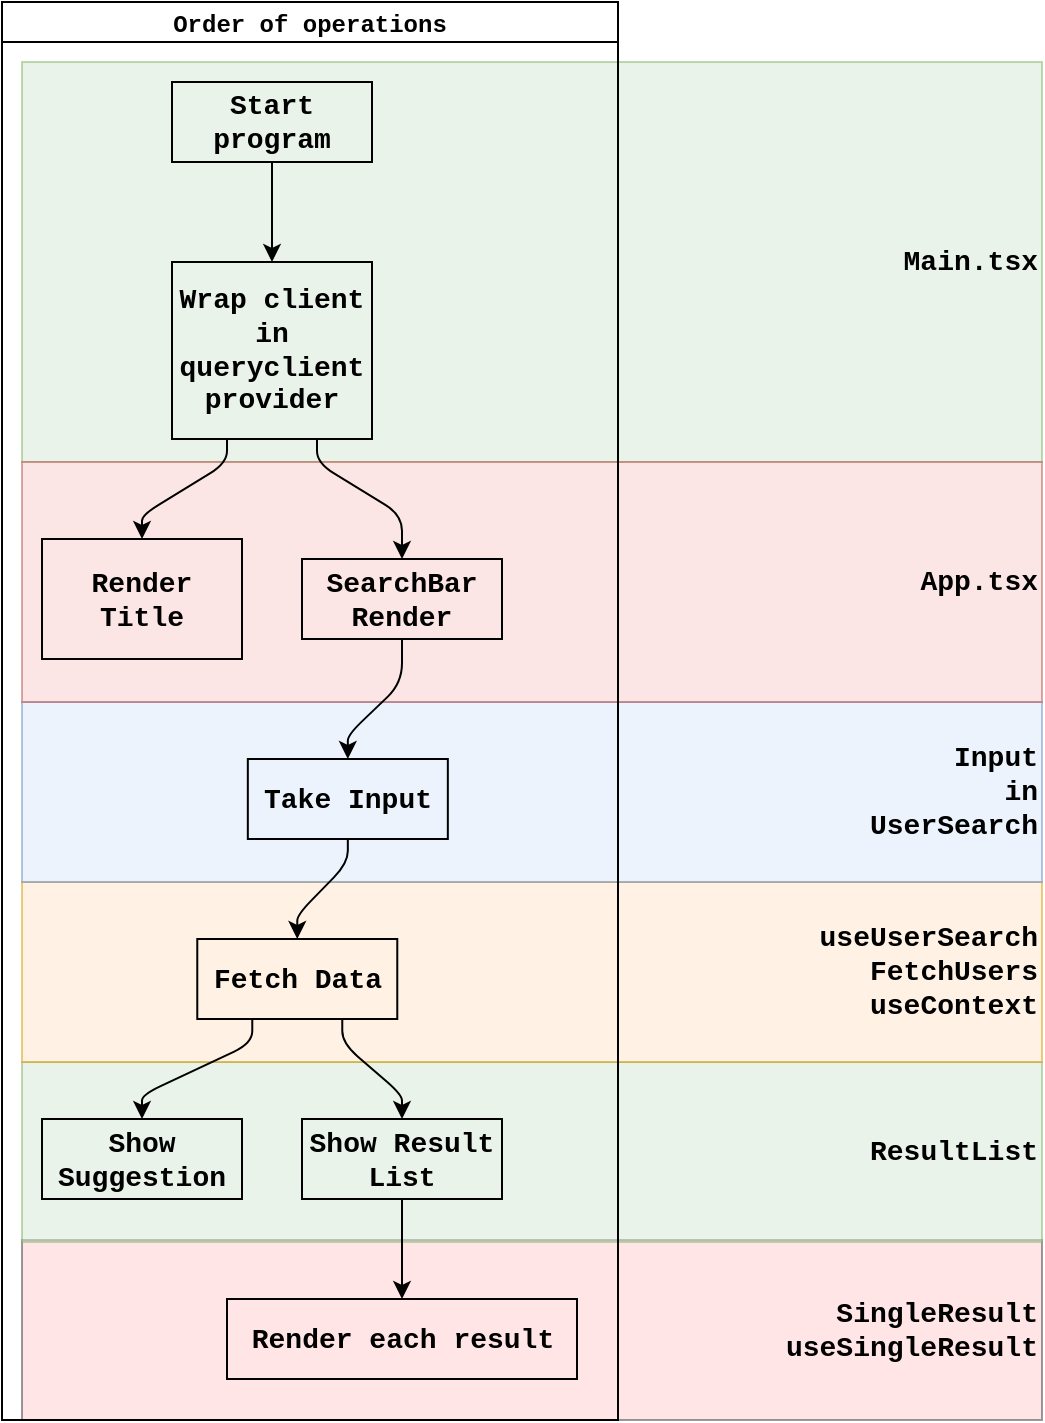 <mxfile version="24.4.4" type="github">
  <diagram id="yPxyJZ8AM_hMuL3Unpa9" name="complex gitflow">
    <mxGraphModel dx="1086" dy="865" grid="1" gridSize="10" guides="1" tooltips="1" connect="1" arrows="1" fold="1" page="1" pageScale="1" pageWidth="1100" pageHeight="850" math="0" shadow="0">
      <root>
        <mxCell id="0" />
        <mxCell id="1" parent="0" />
        <mxCell id="pSRFpLWkt5KEMf-9QIBS-77" value="&lt;div style=&quot;&quot;&gt;SingleResult&lt;br&gt;useSingleResult&lt;/div&gt;" style="rounded=0;whiteSpace=wrap;html=1;align=right;verticalAlign=middle;fontFamily=Courier New;fontSize=14;fontStyle=1;fillColor=#ffcccc;strokeColor=#36393d;opacity=50;" vertex="1" parent="1">
          <mxGeometry x="10" y="619" width="510" height="90" as="geometry" />
        </mxCell>
        <mxCell id="pSRFpLWkt5KEMf-9QIBS-76" value="&lt;div style=&quot;&quot;&gt;ResultList&lt;/div&gt;" style="rounded=0;whiteSpace=wrap;html=1;align=right;verticalAlign=middle;fontFamily=Courier New;fontSize=14;fontStyle=1;fillColor=#d5e8d4;strokeColor=#82b366;opacity=50;" vertex="1" parent="1">
          <mxGeometry x="10" y="530" width="510" height="90" as="geometry" />
        </mxCell>
        <mxCell id="pSRFpLWkt5KEMf-9QIBS-74" value="&lt;div style=&quot;&quot;&gt;useUserSearch&lt;br&gt;FetchUsers&lt;br&gt;useContext&lt;/div&gt;" style="rounded=0;whiteSpace=wrap;html=1;align=right;verticalAlign=middle;fontFamily=Courier New;fontSize=14;fontStyle=1;fillColor=#ffe6cc;strokeColor=#d79b00;opacity=50;" vertex="1" parent="1">
          <mxGeometry x="10" y="440" width="510" height="90" as="geometry" />
        </mxCell>
        <mxCell id="pSRFpLWkt5KEMf-9QIBS-73" value="&lt;div style=&quot;&quot;&gt;Input&lt;br&gt;in&lt;br&gt;UserSearch&lt;/div&gt;" style="rounded=0;whiteSpace=wrap;html=1;align=right;verticalAlign=middle;fontFamily=Courier New;fontSize=14;fontStyle=1;fillColor=#dae8fc;strokeColor=#6c8ebf;opacity=50;" vertex="1" parent="1">
          <mxGeometry x="10" y="350" width="510" height="90" as="geometry" />
        </mxCell>
        <mxCell id="pSRFpLWkt5KEMf-9QIBS-71" value="&lt;div style=&quot;&quot;&gt;&lt;span style=&quot;background-color: initial;&quot;&gt;Main.tsx&lt;/span&gt;&lt;/div&gt;" style="rounded=0;whiteSpace=wrap;html=1;align=right;verticalAlign=middle;fontFamily=Courier New;fontSize=14;fontStyle=1;fillColor=#d5e8d4;strokeColor=#82b366;opacity=50;" vertex="1" parent="1">
          <mxGeometry x="10" y="30" width="510" height="200" as="geometry" />
        </mxCell>
        <mxCell id="pSRFpLWkt5KEMf-9QIBS-72" value="&lt;div style=&quot;&quot;&gt;&lt;span style=&quot;background-color: initial;&quot;&gt;App.tsx&lt;/span&gt;&lt;/div&gt;" style="rounded=0;whiteSpace=wrap;html=1;align=right;verticalAlign=middle;fontFamily=Courier New;fontSize=14;fontStyle=1;fillColor=#f8cecc;strokeColor=#b85450;opacity=50;" vertex="1" parent="1">
          <mxGeometry x="10" y="230" width="510" height="120" as="geometry" />
        </mxCell>
        <mxCell id="pSRFpLWkt5KEMf-9QIBS-17" value="Order of operations" style="swimlane;startSize=20;horizontal=1;childLayout=flowLayout;flowOrientation=north;resizable=0;interRankCellSpacing=50;containerType=tree;fontSize=12;align=center;verticalAlign=middle;fontFamily=Courier New;fontColor=default;fontStyle=1;fillColor=none;gradientColor=none;" vertex="1" parent="1">
          <mxGeometry width="308" height="709" as="geometry" />
        </mxCell>
        <mxCell id="pSRFpLWkt5KEMf-9QIBS-18" value="Start program" style="whiteSpace=wrap;html=1;align=center;verticalAlign=middle;fontFamily=Courier New;fontSize=14;fontColor=default;fontStyle=1;fillColor=none;gradientColor=none;" vertex="1" parent="pSRFpLWkt5KEMf-9QIBS-17">
          <mxGeometry x="85" y="40" width="100" height="40" as="geometry" />
        </mxCell>
        <mxCell id="pSRFpLWkt5KEMf-9QIBS-19" value="Wrap client in queryclient provider" style="whiteSpace=wrap;html=1;align=center;verticalAlign=middle;fontFamily=Courier New;fontSize=14;fontColor=default;fontStyle=1;fillColor=none;gradientColor=none;" vertex="1" parent="pSRFpLWkt5KEMf-9QIBS-17">
          <mxGeometry x="85" y="130" width="100" height="88.5" as="geometry" />
        </mxCell>
        <mxCell id="pSRFpLWkt5KEMf-9QIBS-20" value="" style="html=1;rounded=1;curved=0;sourcePerimeterSpacing=0;targetPerimeterSpacing=0;startSize=6;endSize=6;fontFamily=Courier New;fontSize=14;fontColor=default;fontStyle=1;noEdgeStyle=1;orthogonal=1;" edge="1" parent="pSRFpLWkt5KEMf-9QIBS-17" source="pSRFpLWkt5KEMf-9QIBS-18" target="pSRFpLWkt5KEMf-9QIBS-19">
          <mxGeometry relative="1" as="geometry">
            <Array as="points">
              <mxPoint x="135" y="92" />
              <mxPoint x="135" y="118" />
            </Array>
          </mxGeometry>
        </mxCell>
        <mxCell id="pSRFpLWkt5KEMf-9QIBS-43" value="" style="html=1;rounded=1;curved=0;sourcePerimeterSpacing=0;targetPerimeterSpacing=0;startSize=6;endSize=6;fontFamily=Courier New;fontSize=14;fontColor=default;fontStyle=1;noEdgeStyle=1;orthogonal=1;" edge="1" target="pSRFpLWkt5KEMf-9QIBS-44" source="pSRFpLWkt5KEMf-9QIBS-19" parent="pSRFpLWkt5KEMf-9QIBS-17">
          <mxGeometry relative="1" as="geometry">
            <mxPoint x="790" y="1520" as="sourcePoint" />
            <Array as="points">
              <mxPoint x="112.5" y="230.5" />
              <mxPoint x="70" y="256.5" />
            </Array>
          </mxGeometry>
        </mxCell>
        <mxCell id="pSRFpLWkt5KEMf-9QIBS-44" value="&lt;div&gt;Render Title&lt;/div&gt;" style="whiteSpace=wrap;html=1;align=center;verticalAlign=middle;fontFamily=Courier New;fontSize=14;fontColor=default;fontStyle=1;fillColor=none;gradientColor=none;" vertex="1" parent="pSRFpLWkt5KEMf-9QIBS-17">
          <mxGeometry x="20" y="268.5" width="100" height="60" as="geometry" />
        </mxCell>
        <mxCell id="pSRFpLWkt5KEMf-9QIBS-49" value="" style="html=1;rounded=1;curved=0;sourcePerimeterSpacing=0;targetPerimeterSpacing=0;startSize=6;endSize=6;fontFamily=Courier New;fontSize=14;fontColor=default;fontStyle=1;noEdgeStyle=1;orthogonal=1;" edge="1" target="pSRFpLWkt5KEMf-9QIBS-50" source="pSRFpLWkt5KEMf-9QIBS-19" parent="pSRFpLWkt5KEMf-9QIBS-17">
          <mxGeometry relative="1" as="geometry">
            <mxPoint x="730" y="1400" as="sourcePoint" />
            <Array as="points">
              <mxPoint x="157.5" y="230.5" />
              <mxPoint x="200" y="256.5" />
            </Array>
          </mxGeometry>
        </mxCell>
        <mxCell id="pSRFpLWkt5KEMf-9QIBS-50" value="SearchBar&lt;br&gt;Render" style="whiteSpace=wrap;html=1;align=center;verticalAlign=middle;fontFamily=Courier New;fontSize=14;fontColor=default;fontStyle=1;fillColor=none;gradientColor=none;" vertex="1" parent="pSRFpLWkt5KEMf-9QIBS-17">
          <mxGeometry x="150" y="278.5" width="100" height="40" as="geometry" />
        </mxCell>
        <mxCell id="pSRFpLWkt5KEMf-9QIBS-51" value="" style="html=1;rounded=1;curved=0;sourcePerimeterSpacing=0;targetPerimeterSpacing=0;startSize=6;endSize=6;fontFamily=Courier New;fontSize=14;fontColor=default;fontStyle=1;noEdgeStyle=1;orthogonal=1;" edge="1" target="pSRFpLWkt5KEMf-9QIBS-52" source="pSRFpLWkt5KEMf-9QIBS-50" parent="pSRFpLWkt5KEMf-9QIBS-17">
          <mxGeometry relative="1" as="geometry">
            <mxPoint x="738" y="1330" as="sourcePoint" />
            <Array as="points">
              <mxPoint x="200" y="340.5" />
              <mxPoint x="172.917" y="366.5" />
            </Array>
          </mxGeometry>
        </mxCell>
        <mxCell id="pSRFpLWkt5KEMf-9QIBS-52" value="Take Input" style="whiteSpace=wrap;html=1;align=center;verticalAlign=middle;fontFamily=Courier New;fontSize=14;fontColor=default;fontStyle=1;fillColor=none;gradientColor=none;" vertex="1" parent="pSRFpLWkt5KEMf-9QIBS-17">
          <mxGeometry x="122.917" y="378.5" width="100" height="40" as="geometry" />
        </mxCell>
        <mxCell id="pSRFpLWkt5KEMf-9QIBS-53" value="" style="html=1;rounded=1;curved=0;sourcePerimeterSpacing=0;targetPerimeterSpacing=0;startSize=6;endSize=6;fontFamily=Courier New;fontSize=14;fontColor=default;fontStyle=1;noEdgeStyle=1;orthogonal=1;" edge="1" target="pSRFpLWkt5KEMf-9QIBS-54" source="pSRFpLWkt5KEMf-9QIBS-52" parent="pSRFpLWkt5KEMf-9QIBS-17">
          <mxGeometry relative="1" as="geometry">
            <mxPoint x="740" y="1350" as="sourcePoint" />
            <Array as="points">
              <mxPoint x="172.917" y="430.5" />
              <mxPoint x="147.639" y="456.5" />
            </Array>
          </mxGeometry>
        </mxCell>
        <mxCell id="pSRFpLWkt5KEMf-9QIBS-54" value="Fetch Data" style="whiteSpace=wrap;html=1;align=center;verticalAlign=middle;fontFamily=Courier New;fontSize=14;fontColor=default;fontStyle=1;fillColor=none;gradientColor=none;" vertex="1" parent="pSRFpLWkt5KEMf-9QIBS-17">
          <mxGeometry x="97.639" y="468.5" width="100" height="40" as="geometry" />
        </mxCell>
        <mxCell id="pSRFpLWkt5KEMf-9QIBS-61" value="" style="html=1;rounded=1;curved=0;sourcePerimeterSpacing=0;targetPerimeterSpacing=0;startSize=6;endSize=6;fontFamily=Courier New;fontSize=14;fontColor=default;fontStyle=1;noEdgeStyle=1;orthogonal=1;" edge="1" target="pSRFpLWkt5KEMf-9QIBS-62" source="pSRFpLWkt5KEMf-9QIBS-54" parent="pSRFpLWkt5KEMf-9QIBS-17">
          <mxGeometry relative="1" as="geometry">
            <mxPoint x="530" y="1290" as="sourcePoint" />
            <Array as="points">
              <mxPoint x="125.139" y="520.5" />
              <mxPoint x="70" y="546.5" />
            </Array>
          </mxGeometry>
        </mxCell>
        <mxCell id="pSRFpLWkt5KEMf-9QIBS-62" value="Show Suggestion" style="whiteSpace=wrap;html=1;align=center;verticalAlign=middle;fontFamily=Courier New;fontSize=14;fontColor=default;fontStyle=1;fillColor=none;gradientColor=none;" vertex="1" parent="pSRFpLWkt5KEMf-9QIBS-17">
          <mxGeometry x="20" y="558.5" width="100" height="40" as="geometry" />
        </mxCell>
        <mxCell id="pSRFpLWkt5KEMf-9QIBS-63" value="" style="html=1;rounded=1;curved=0;sourcePerimeterSpacing=0;targetPerimeterSpacing=0;startSize=6;endSize=6;fontFamily=Courier New;fontSize=14;fontColor=default;fontStyle=1;noEdgeStyle=1;orthogonal=1;" edge="1" target="pSRFpLWkt5KEMf-9QIBS-64" source="pSRFpLWkt5KEMf-9QIBS-54" parent="pSRFpLWkt5KEMf-9QIBS-17">
          <mxGeometry relative="1" as="geometry">
            <mxPoint x="511" y="1340" as="sourcePoint" />
            <Array as="points">
              <mxPoint x="170.139" y="520.5" />
              <mxPoint x="200" y="546.5" />
            </Array>
          </mxGeometry>
        </mxCell>
        <mxCell id="pSRFpLWkt5KEMf-9QIBS-64" value="Show Result List" style="whiteSpace=wrap;html=1;align=center;verticalAlign=middle;fontFamily=Courier New;fontSize=14;fontColor=default;fontStyle=1;fillColor=none;gradientColor=none;" vertex="1" parent="pSRFpLWkt5KEMf-9QIBS-17">
          <mxGeometry x="150" y="558.5" width="100" height="40" as="geometry" />
        </mxCell>
        <mxCell id="pSRFpLWkt5KEMf-9QIBS-67" value="" style="html=1;rounded=1;curved=0;sourcePerimeterSpacing=0;targetPerimeterSpacing=0;startSize=6;endSize=6;fontFamily=Courier New;fontSize=14;fontColor=default;fontStyle=1;noEdgeStyle=1;orthogonal=1;" edge="1" target="pSRFpLWkt5KEMf-9QIBS-68" source="pSRFpLWkt5KEMf-9QIBS-64" parent="pSRFpLWkt5KEMf-9QIBS-17">
          <mxGeometry relative="1" as="geometry">
            <mxPoint x="529" y="1100" as="sourcePoint" />
            <Array as="points">
              <mxPoint x="200" y="610.5" />
              <mxPoint x="200" y="636.5" />
            </Array>
          </mxGeometry>
        </mxCell>
        <mxCell id="pSRFpLWkt5KEMf-9QIBS-68" value="Render each result" style="whiteSpace=wrap;html=1;align=center;verticalAlign=middle;fontFamily=Courier New;fontSize=14;fontColor=default;fontStyle=1;fillColor=none;gradientColor=none;" vertex="1" parent="pSRFpLWkt5KEMf-9QIBS-17">
          <mxGeometry x="112.5" y="648.5" width="175" height="40" as="geometry" />
        </mxCell>
      </root>
    </mxGraphModel>
  </diagram>
</mxfile>
